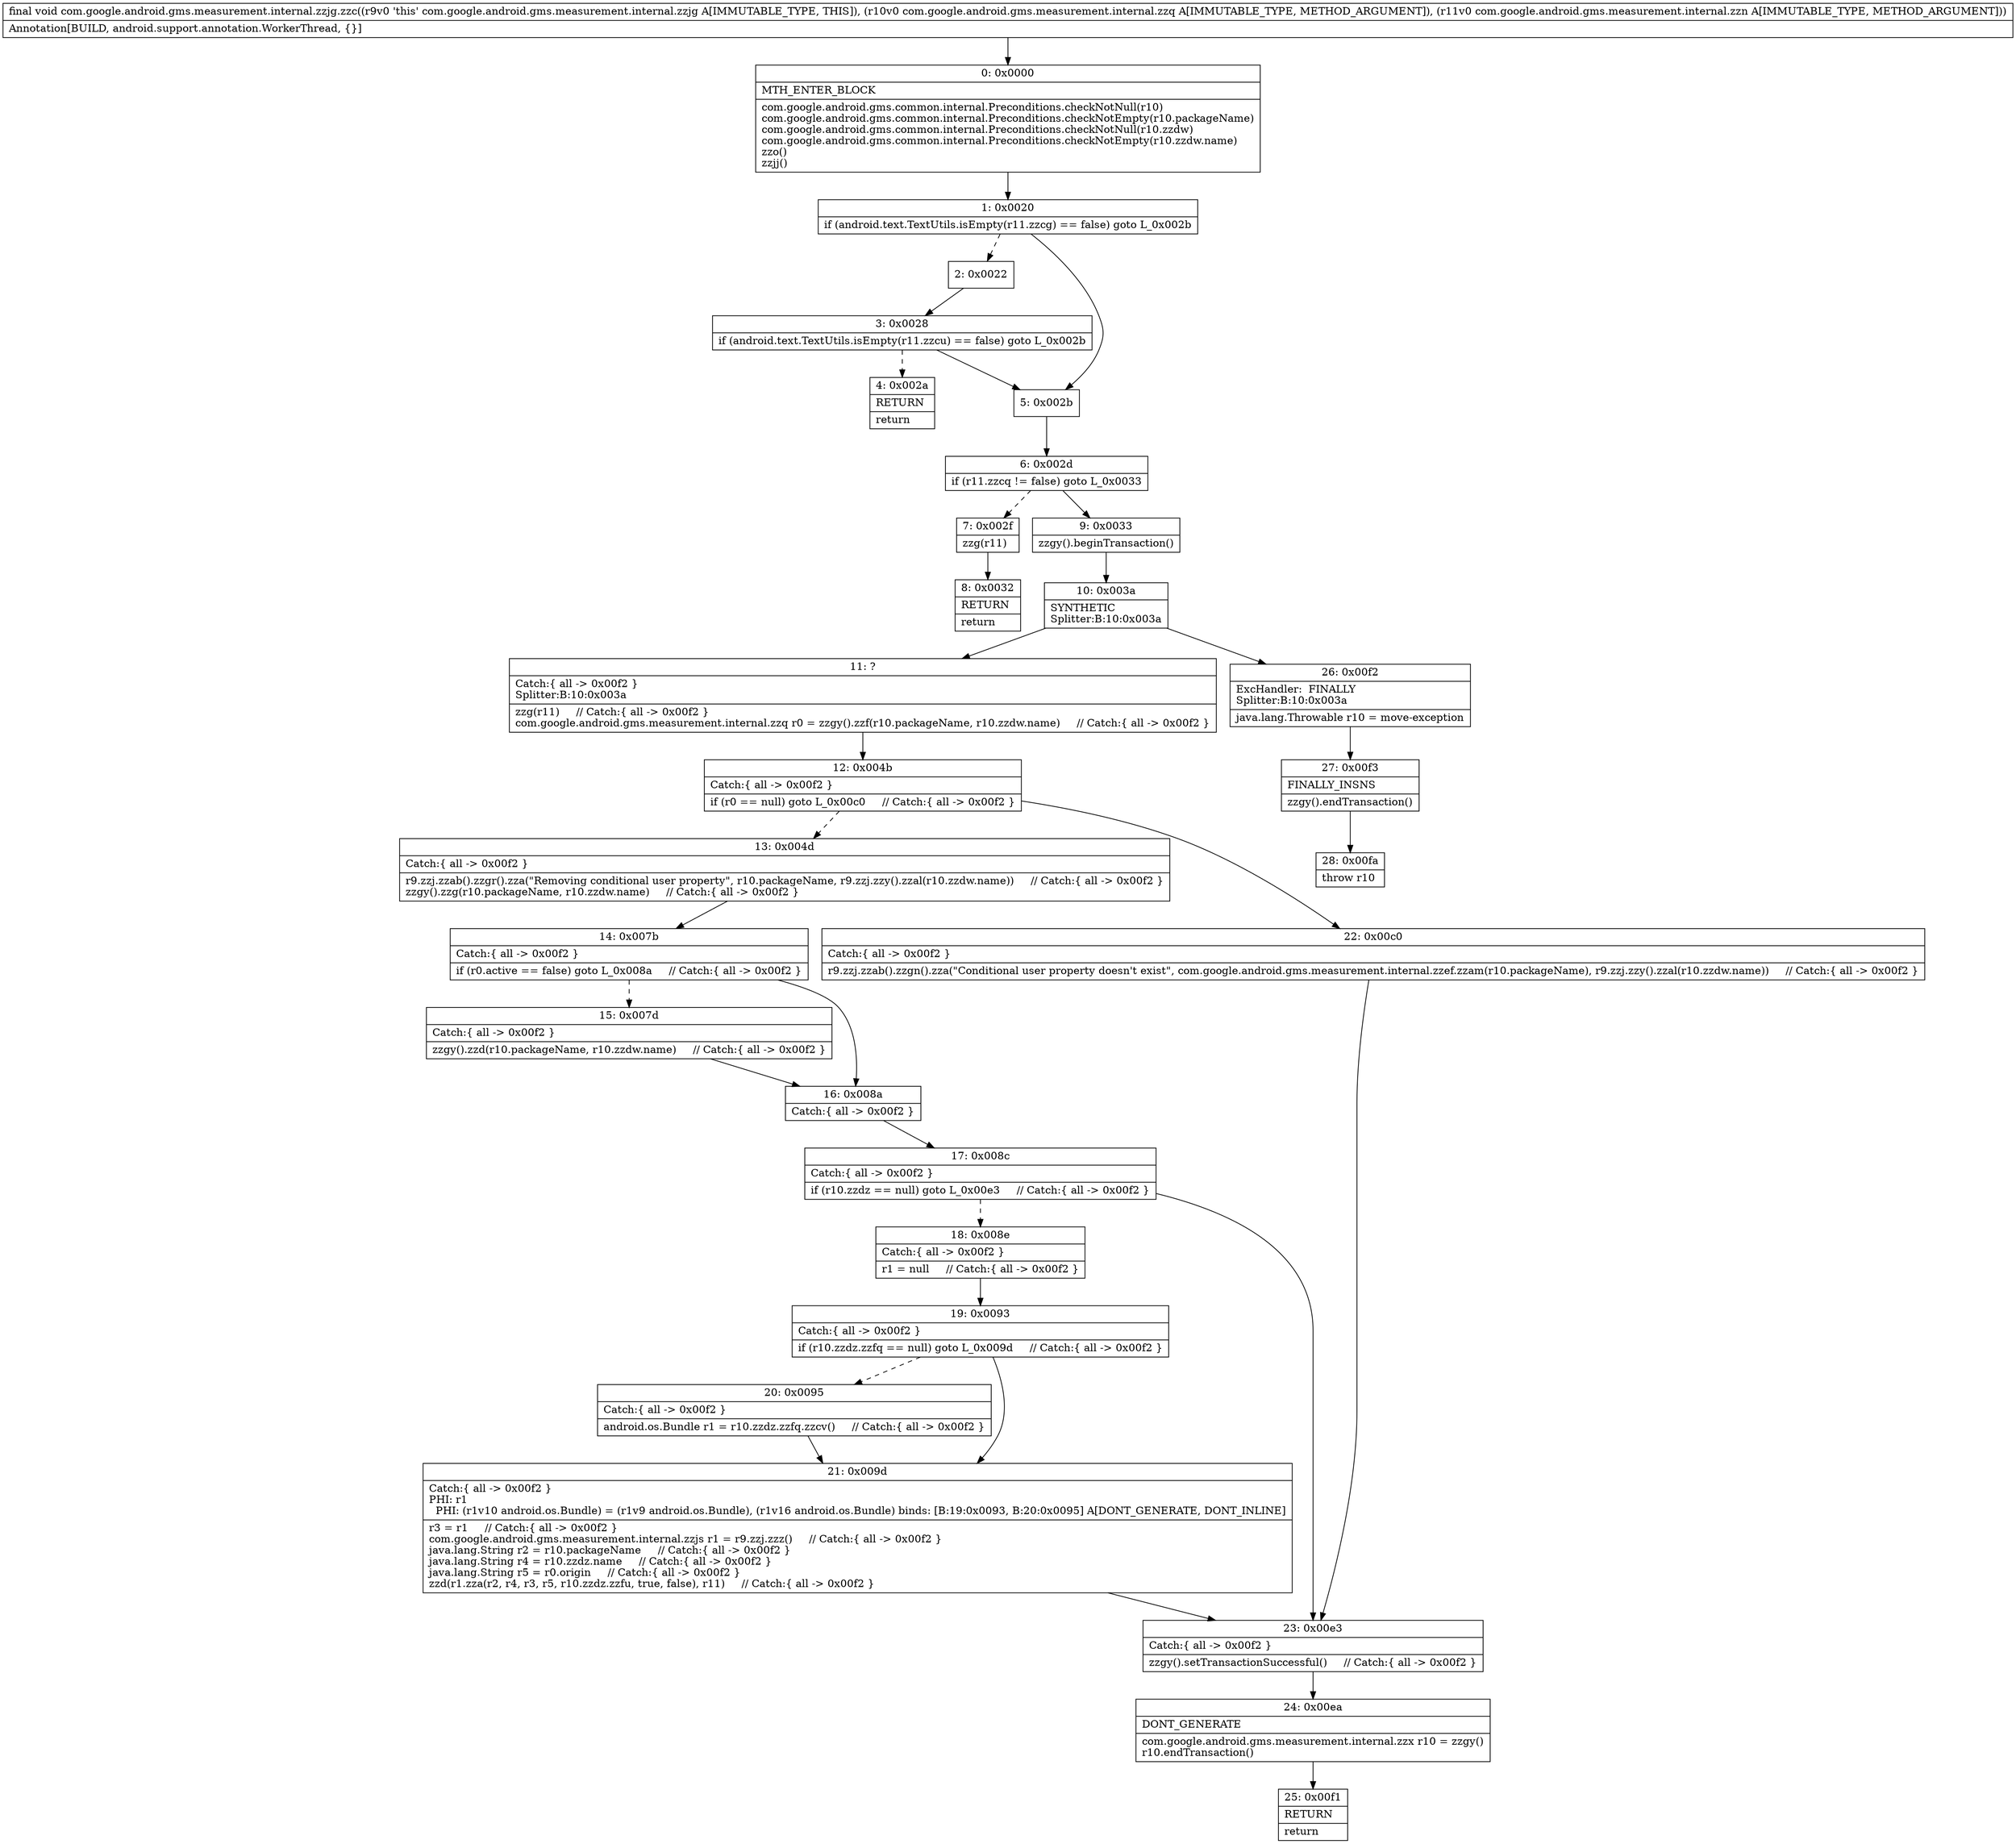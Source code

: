 digraph "CFG forcom.google.android.gms.measurement.internal.zzjg.zzc(Lcom\/google\/android\/gms\/measurement\/internal\/zzq;Lcom\/google\/android\/gms\/measurement\/internal\/zzn;)V" {
Node_0 [shape=record,label="{0\:\ 0x0000|MTH_ENTER_BLOCK\l|com.google.android.gms.common.internal.Preconditions.checkNotNull(r10)\lcom.google.android.gms.common.internal.Preconditions.checkNotEmpty(r10.packageName)\lcom.google.android.gms.common.internal.Preconditions.checkNotNull(r10.zzdw)\lcom.google.android.gms.common.internal.Preconditions.checkNotEmpty(r10.zzdw.name)\lzzo()\lzzjj()\l}"];
Node_1 [shape=record,label="{1\:\ 0x0020|if (android.text.TextUtils.isEmpty(r11.zzcg) == false) goto L_0x002b\l}"];
Node_2 [shape=record,label="{2\:\ 0x0022}"];
Node_3 [shape=record,label="{3\:\ 0x0028|if (android.text.TextUtils.isEmpty(r11.zzcu) == false) goto L_0x002b\l}"];
Node_4 [shape=record,label="{4\:\ 0x002a|RETURN\l|return\l}"];
Node_5 [shape=record,label="{5\:\ 0x002b}"];
Node_6 [shape=record,label="{6\:\ 0x002d|if (r11.zzcq != false) goto L_0x0033\l}"];
Node_7 [shape=record,label="{7\:\ 0x002f|zzg(r11)\l}"];
Node_8 [shape=record,label="{8\:\ 0x0032|RETURN\l|return\l}"];
Node_9 [shape=record,label="{9\:\ 0x0033|zzgy().beginTransaction()\l}"];
Node_10 [shape=record,label="{10\:\ 0x003a|SYNTHETIC\lSplitter:B:10:0x003a\l}"];
Node_11 [shape=record,label="{11\:\ ?|Catch:\{ all \-\> 0x00f2 \}\lSplitter:B:10:0x003a\l|zzg(r11)     \/\/ Catch:\{ all \-\> 0x00f2 \}\lcom.google.android.gms.measurement.internal.zzq r0 = zzgy().zzf(r10.packageName, r10.zzdw.name)     \/\/ Catch:\{ all \-\> 0x00f2 \}\l}"];
Node_12 [shape=record,label="{12\:\ 0x004b|Catch:\{ all \-\> 0x00f2 \}\l|if (r0 == null) goto L_0x00c0     \/\/ Catch:\{ all \-\> 0x00f2 \}\l}"];
Node_13 [shape=record,label="{13\:\ 0x004d|Catch:\{ all \-\> 0x00f2 \}\l|r9.zzj.zzab().zzgr().zza(\"Removing conditional user property\", r10.packageName, r9.zzj.zzy().zzal(r10.zzdw.name))     \/\/ Catch:\{ all \-\> 0x00f2 \}\lzzgy().zzg(r10.packageName, r10.zzdw.name)     \/\/ Catch:\{ all \-\> 0x00f2 \}\l}"];
Node_14 [shape=record,label="{14\:\ 0x007b|Catch:\{ all \-\> 0x00f2 \}\l|if (r0.active == false) goto L_0x008a     \/\/ Catch:\{ all \-\> 0x00f2 \}\l}"];
Node_15 [shape=record,label="{15\:\ 0x007d|Catch:\{ all \-\> 0x00f2 \}\l|zzgy().zzd(r10.packageName, r10.zzdw.name)     \/\/ Catch:\{ all \-\> 0x00f2 \}\l}"];
Node_16 [shape=record,label="{16\:\ 0x008a|Catch:\{ all \-\> 0x00f2 \}\l}"];
Node_17 [shape=record,label="{17\:\ 0x008c|Catch:\{ all \-\> 0x00f2 \}\l|if (r10.zzdz == null) goto L_0x00e3     \/\/ Catch:\{ all \-\> 0x00f2 \}\l}"];
Node_18 [shape=record,label="{18\:\ 0x008e|Catch:\{ all \-\> 0x00f2 \}\l|r1 = null     \/\/ Catch:\{ all \-\> 0x00f2 \}\l}"];
Node_19 [shape=record,label="{19\:\ 0x0093|Catch:\{ all \-\> 0x00f2 \}\l|if (r10.zzdz.zzfq == null) goto L_0x009d     \/\/ Catch:\{ all \-\> 0x00f2 \}\l}"];
Node_20 [shape=record,label="{20\:\ 0x0095|Catch:\{ all \-\> 0x00f2 \}\l|android.os.Bundle r1 = r10.zzdz.zzfq.zzcv()     \/\/ Catch:\{ all \-\> 0x00f2 \}\l}"];
Node_21 [shape=record,label="{21\:\ 0x009d|Catch:\{ all \-\> 0x00f2 \}\lPHI: r1 \l  PHI: (r1v10 android.os.Bundle) = (r1v9 android.os.Bundle), (r1v16 android.os.Bundle) binds: [B:19:0x0093, B:20:0x0095] A[DONT_GENERATE, DONT_INLINE]\l|r3 = r1     \/\/ Catch:\{ all \-\> 0x00f2 \}\lcom.google.android.gms.measurement.internal.zzjs r1 = r9.zzj.zzz()     \/\/ Catch:\{ all \-\> 0x00f2 \}\ljava.lang.String r2 = r10.packageName     \/\/ Catch:\{ all \-\> 0x00f2 \}\ljava.lang.String r4 = r10.zzdz.name     \/\/ Catch:\{ all \-\> 0x00f2 \}\ljava.lang.String r5 = r0.origin     \/\/ Catch:\{ all \-\> 0x00f2 \}\lzzd(r1.zza(r2, r4, r3, r5, r10.zzdz.zzfu, true, false), r11)     \/\/ Catch:\{ all \-\> 0x00f2 \}\l}"];
Node_22 [shape=record,label="{22\:\ 0x00c0|Catch:\{ all \-\> 0x00f2 \}\l|r9.zzj.zzab().zzgn().zza(\"Conditional user property doesn't exist\", com.google.android.gms.measurement.internal.zzef.zzam(r10.packageName), r9.zzj.zzy().zzal(r10.zzdw.name))     \/\/ Catch:\{ all \-\> 0x00f2 \}\l}"];
Node_23 [shape=record,label="{23\:\ 0x00e3|Catch:\{ all \-\> 0x00f2 \}\l|zzgy().setTransactionSuccessful()     \/\/ Catch:\{ all \-\> 0x00f2 \}\l}"];
Node_24 [shape=record,label="{24\:\ 0x00ea|DONT_GENERATE\l|com.google.android.gms.measurement.internal.zzx r10 = zzgy()\lr10.endTransaction()\l}"];
Node_25 [shape=record,label="{25\:\ 0x00f1|RETURN\l|return\l}"];
Node_26 [shape=record,label="{26\:\ 0x00f2|ExcHandler:  FINALLY\lSplitter:B:10:0x003a\l|java.lang.Throwable r10 = move\-exception\l}"];
Node_27 [shape=record,label="{27\:\ 0x00f3|FINALLY_INSNS\l|zzgy().endTransaction()\l}"];
Node_28 [shape=record,label="{28\:\ 0x00fa|throw r10\l}"];
MethodNode[shape=record,label="{final void com.google.android.gms.measurement.internal.zzjg.zzc((r9v0 'this' com.google.android.gms.measurement.internal.zzjg A[IMMUTABLE_TYPE, THIS]), (r10v0 com.google.android.gms.measurement.internal.zzq A[IMMUTABLE_TYPE, METHOD_ARGUMENT]), (r11v0 com.google.android.gms.measurement.internal.zzn A[IMMUTABLE_TYPE, METHOD_ARGUMENT]))  | Annotation[BUILD, android.support.annotation.WorkerThread, \{\}]\l}"];
MethodNode -> Node_0;
Node_0 -> Node_1;
Node_1 -> Node_2[style=dashed];
Node_1 -> Node_5;
Node_2 -> Node_3;
Node_3 -> Node_4[style=dashed];
Node_3 -> Node_5;
Node_5 -> Node_6;
Node_6 -> Node_7[style=dashed];
Node_6 -> Node_9;
Node_7 -> Node_8;
Node_9 -> Node_10;
Node_10 -> Node_11;
Node_10 -> Node_26;
Node_11 -> Node_12;
Node_12 -> Node_13[style=dashed];
Node_12 -> Node_22;
Node_13 -> Node_14;
Node_14 -> Node_15[style=dashed];
Node_14 -> Node_16;
Node_15 -> Node_16;
Node_16 -> Node_17;
Node_17 -> Node_18[style=dashed];
Node_17 -> Node_23;
Node_18 -> Node_19;
Node_19 -> Node_20[style=dashed];
Node_19 -> Node_21;
Node_20 -> Node_21;
Node_21 -> Node_23;
Node_22 -> Node_23;
Node_23 -> Node_24;
Node_24 -> Node_25;
Node_26 -> Node_27;
Node_27 -> Node_28;
}

